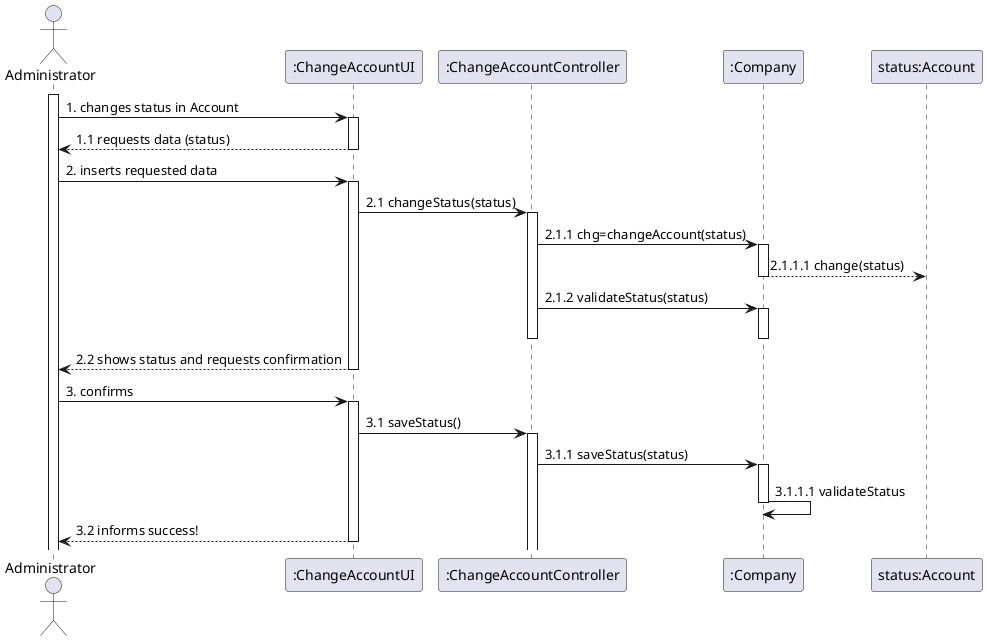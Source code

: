 
@startuml
'última versão
'https://plantuml.com/sequence-diagram


actor "Administrator"
participant ":ChangeAccountUI" as caUi
participant ":ChangeAccountController" as cac
participant ":Company" as company
participant "status:Account" as Account

activate Administrator
Administrator  -> caUi : 1. changes status in Account
activate caUi
caUi --> Administrator: 1.1 requests data (status)
deactivate caUi
Administrator -> caUi: 2. inserts requested data
activate caUi
caUi -> cac: 2.1 changeStatus(status)
activate cac
cac -> company: 2.1.1 chg=changeAccount(status)
activate company
company --> Account: 2.1.1.1 change(status)
deactivate company
cac -> company: 2.1.2 validateStatus(status)
activate company
deactivate cac
deactivate company
caUi --> Administrator: 2.2 shows status and requests confirmation
deactivate caUi
Administrator -> caUi: 3. confirms
activate caUi
caUi -> cac: 3.1 saveStatus()
activate cac
cac -> company: 3.1.1 saveStatus(status)
activate company
company -> company: 3.1.1.1 validateStatus
deactivate company
caUi --> Administrator: 3.2 informs success!
deactivate caUi

@enduml

'@startuml
''primeira verão
''https://plantuml.com/sequence-diagram
'
'
'actor "Administrator"
'participant ":ChangeAccountController" as cac
'participant ":Account" as Account
'
'Administrator -> cac: 1. Changes status to inactive
'activate cac
'cac -> cac: 2. isStatusValid(inactive)
'cac -> Account: 3. changesStatus(inactive)
'activate Account
'deactivate cac
'deactivate Account
'
'@enduml
